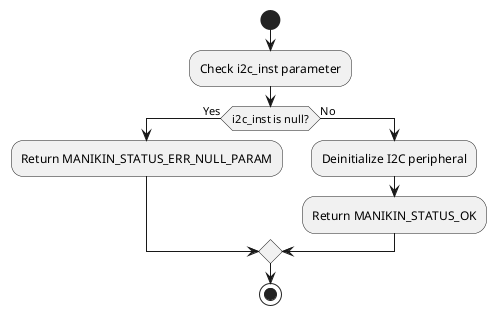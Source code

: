 @startuml
start

:Check i2c_inst parameter;

if (i2c_inst is null?) then (Yes)
  :Return MANIKIN_STATUS_ERR_NULL_PARAM;
else (No)
  :Deinitialize I2C peripheral;
  :Return MANIKIN_STATUS_OK;
endif

stop
@enduml
